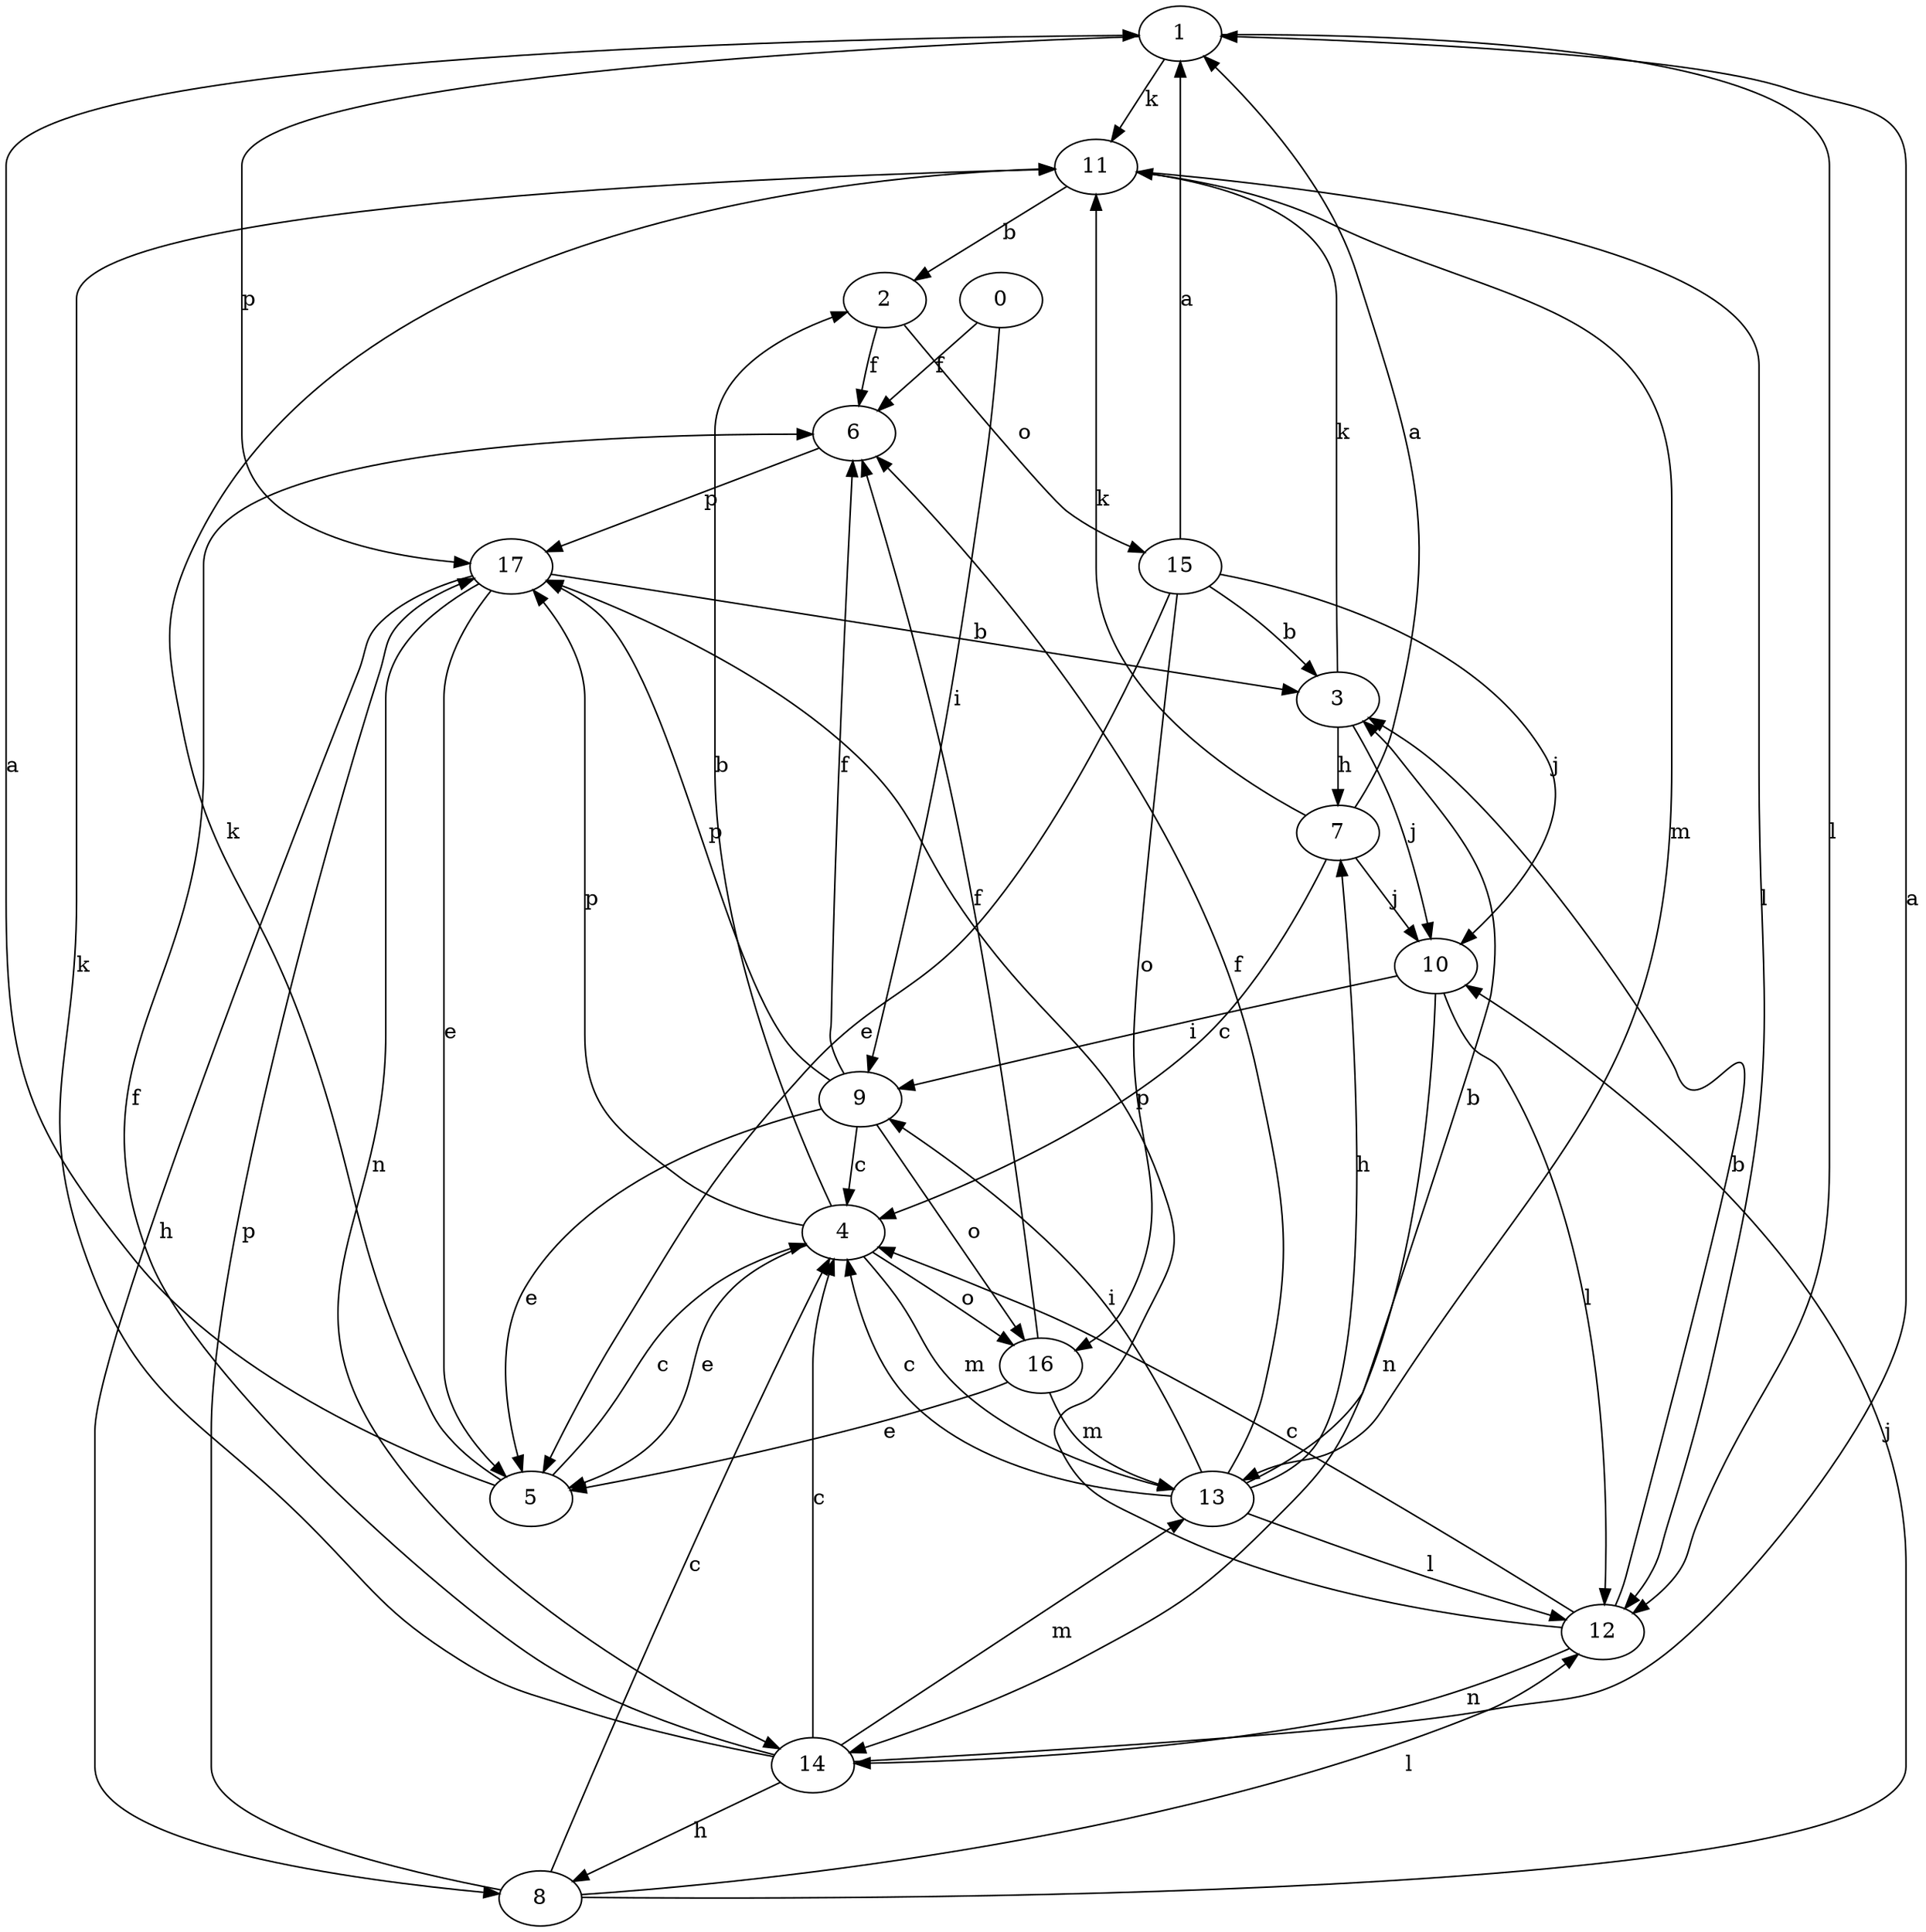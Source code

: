 strict digraph  {
1;
2;
0;
3;
4;
5;
6;
7;
8;
9;
10;
11;
12;
13;
14;
15;
16;
17;
1 -> 11  [label=k];
1 -> 12  [label=l];
1 -> 17  [label=p];
2 -> 6  [label=f];
2 -> 15  [label=o];
0 -> 6  [label=f];
0 -> 9  [label=i];
3 -> 7  [label=h];
3 -> 10  [label=j];
3 -> 11  [label=k];
4 -> 2  [label=b];
4 -> 5  [label=e];
4 -> 13  [label=m];
4 -> 16  [label=o];
4 -> 17  [label=p];
5 -> 1  [label=a];
5 -> 4  [label=c];
5 -> 11  [label=k];
6 -> 17  [label=p];
7 -> 1  [label=a];
7 -> 4  [label=c];
7 -> 10  [label=j];
7 -> 11  [label=k];
8 -> 4  [label=c];
8 -> 10  [label=j];
8 -> 12  [label=l];
8 -> 17  [label=p];
9 -> 4  [label=c];
9 -> 5  [label=e];
9 -> 6  [label=f];
9 -> 16  [label=o];
9 -> 17  [label=p];
10 -> 9  [label=i];
10 -> 12  [label=l];
10 -> 14  [label=n];
11 -> 2  [label=b];
11 -> 12  [label=l];
11 -> 13  [label=m];
12 -> 3  [label=b];
12 -> 4  [label=c];
12 -> 14  [label=n];
12 -> 17  [label=p];
13 -> 3  [label=b];
13 -> 4  [label=c];
13 -> 6  [label=f];
13 -> 7  [label=h];
13 -> 9  [label=i];
13 -> 12  [label=l];
14 -> 1  [label=a];
14 -> 4  [label=c];
14 -> 6  [label=f];
14 -> 8  [label=h];
14 -> 11  [label=k];
14 -> 13  [label=m];
15 -> 1  [label=a];
15 -> 3  [label=b];
15 -> 5  [label=e];
15 -> 10  [label=j];
15 -> 16  [label=o];
16 -> 5  [label=e];
16 -> 6  [label=f];
16 -> 13  [label=m];
17 -> 3  [label=b];
17 -> 5  [label=e];
17 -> 8  [label=h];
17 -> 14  [label=n];
}
